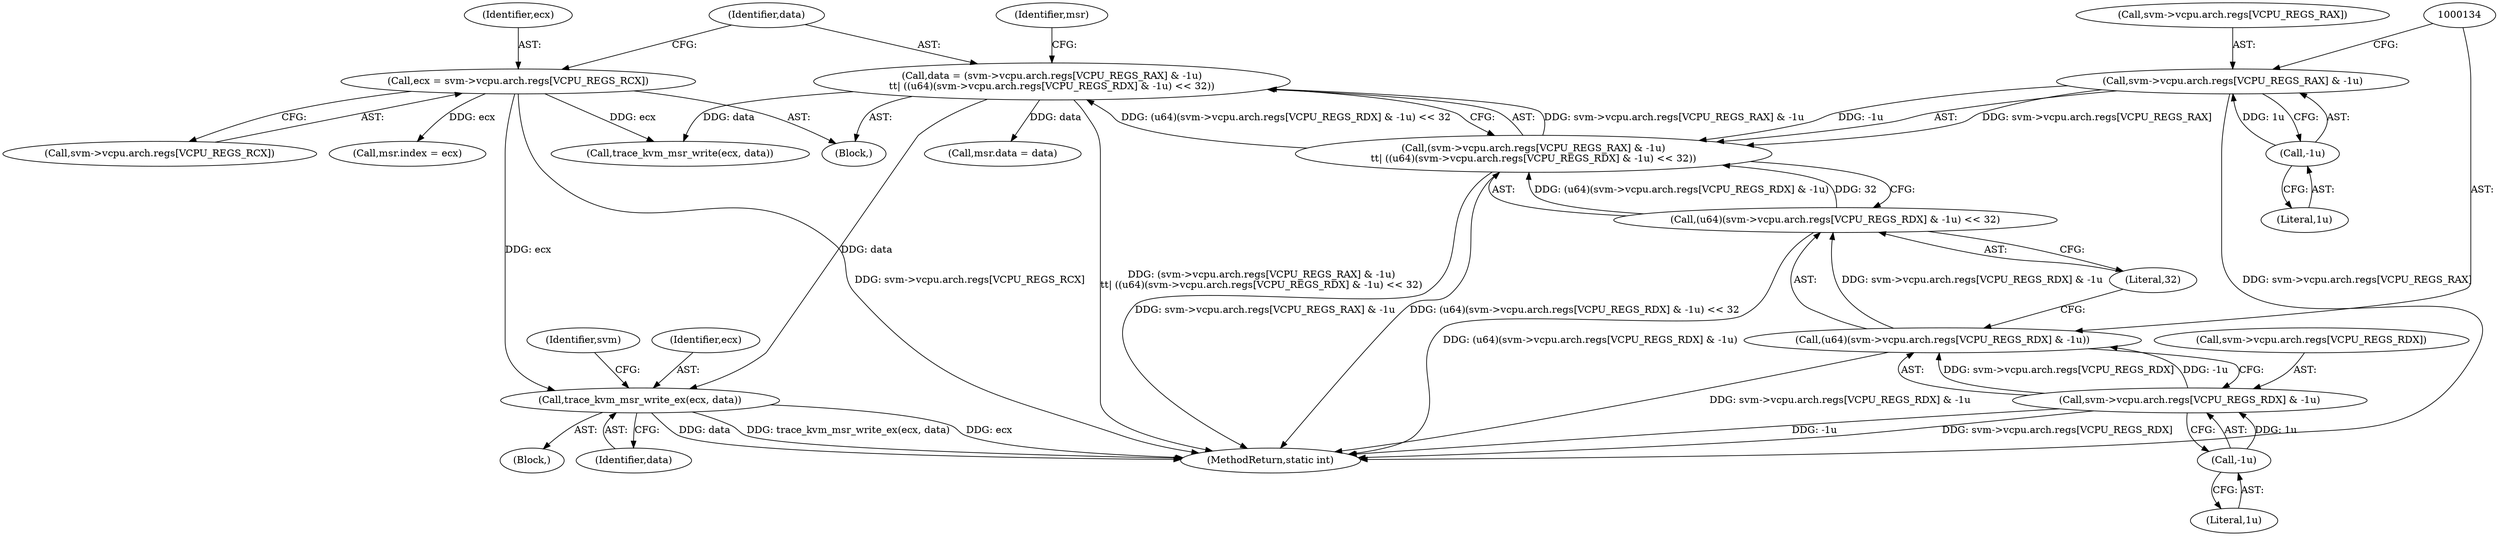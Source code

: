 digraph "0_linux_854e8bb1aa06c578c2c9145fa6bfe3680ef63b23@API" {
"1000183" [label="(Call,trace_kvm_msr_write_ex(ecx, data))"];
"1000105" [label="(Call,ecx = svm->vcpu.arch.regs[VCPU_REGS_RCX])"];
"1000117" [label="(Call,data = (svm->vcpu.arch.regs[VCPU_REGS_RAX] & -1u)\n\t\t| ((u64)(svm->vcpu.arch.regs[VCPU_REGS_RDX] & -1u) << 32))"];
"1000119" [label="(Call,(svm->vcpu.arch.regs[VCPU_REGS_RAX] & -1u)\n\t\t| ((u64)(svm->vcpu.arch.regs[VCPU_REGS_RDX] & -1u) << 32))"];
"1000120" [label="(Call,svm->vcpu.arch.regs[VCPU_REGS_RAX] & -1u)"];
"1000130" [label="(Call,-1u)"];
"1000132" [label="(Call,(u64)(svm->vcpu.arch.regs[VCPU_REGS_RDX] & -1u) << 32)"];
"1000133" [label="(Call,(u64)(svm->vcpu.arch.regs[VCPU_REGS_RDX] & -1u))"];
"1000135" [label="(Call,svm->vcpu.arch.regs[VCPU_REGS_RDX] & -1u)"];
"1000145" [label="(Call,-1u)"];
"1000189" [label="(Identifier,svm)"];
"1000130" [label="(Call,-1u)"];
"1000184" [label="(Identifier,ecx)"];
"1000117" [label="(Call,data = (svm->vcpu.arch.regs[VCPU_REGS_RAX] & -1u)\n\t\t| ((u64)(svm->vcpu.arch.regs[VCPU_REGS_RDX] & -1u) << 32))"];
"1000102" [label="(Block,)"];
"1000204" [label="(MethodReturn,static int)"];
"1000106" [label="(Identifier,ecx)"];
"1000182" [label="(Block,)"];
"1000145" [label="(Call,-1u)"];
"1000136" [label="(Call,svm->vcpu.arch.regs[VCPU_REGS_RDX])"];
"1000120" [label="(Call,svm->vcpu.arch.regs[VCPU_REGS_RAX] & -1u)"];
"1000194" [label="(Call,trace_kvm_msr_write(ecx, data))"];
"1000119" [label="(Call,(svm->vcpu.arch.regs[VCPU_REGS_RAX] & -1u)\n\t\t| ((u64)(svm->vcpu.arch.regs[VCPU_REGS_RDX] & -1u) << 32))"];
"1000133" [label="(Call,(u64)(svm->vcpu.arch.regs[VCPU_REGS_RDX] & -1u))"];
"1000118" [label="(Identifier,data)"];
"1000135" [label="(Call,svm->vcpu.arch.regs[VCPU_REGS_RDX] & -1u)"];
"1000147" [label="(Literal,32)"];
"1000150" [label="(Identifier,msr)"];
"1000131" [label="(Literal,1u)"];
"1000183" [label="(Call,trace_kvm_msr_write_ex(ecx, data))"];
"1000107" [label="(Call,svm->vcpu.arch.regs[VCPU_REGS_RCX])"];
"1000185" [label="(Identifier,data)"];
"1000148" [label="(Call,msr.data = data)"];
"1000146" [label="(Literal,1u)"];
"1000132" [label="(Call,(u64)(svm->vcpu.arch.regs[VCPU_REGS_RDX] & -1u) << 32)"];
"1000153" [label="(Call,msr.index = ecx)"];
"1000105" [label="(Call,ecx = svm->vcpu.arch.regs[VCPU_REGS_RCX])"];
"1000121" [label="(Call,svm->vcpu.arch.regs[VCPU_REGS_RAX])"];
"1000183" -> "1000182"  [label="AST: "];
"1000183" -> "1000185"  [label="CFG: "];
"1000184" -> "1000183"  [label="AST: "];
"1000185" -> "1000183"  [label="AST: "];
"1000189" -> "1000183"  [label="CFG: "];
"1000183" -> "1000204"  [label="DDG: data"];
"1000183" -> "1000204"  [label="DDG: trace_kvm_msr_write_ex(ecx, data)"];
"1000183" -> "1000204"  [label="DDG: ecx"];
"1000105" -> "1000183"  [label="DDG: ecx"];
"1000117" -> "1000183"  [label="DDG: data"];
"1000105" -> "1000102"  [label="AST: "];
"1000105" -> "1000107"  [label="CFG: "];
"1000106" -> "1000105"  [label="AST: "];
"1000107" -> "1000105"  [label="AST: "];
"1000118" -> "1000105"  [label="CFG: "];
"1000105" -> "1000204"  [label="DDG: svm->vcpu.arch.regs[VCPU_REGS_RCX]"];
"1000105" -> "1000153"  [label="DDG: ecx"];
"1000105" -> "1000194"  [label="DDG: ecx"];
"1000117" -> "1000102"  [label="AST: "];
"1000117" -> "1000119"  [label="CFG: "];
"1000118" -> "1000117"  [label="AST: "];
"1000119" -> "1000117"  [label="AST: "];
"1000150" -> "1000117"  [label="CFG: "];
"1000117" -> "1000204"  [label="DDG: (svm->vcpu.arch.regs[VCPU_REGS_RAX] & -1u)\n\t\t| ((u64)(svm->vcpu.arch.regs[VCPU_REGS_RDX] & -1u) << 32)"];
"1000119" -> "1000117"  [label="DDG: svm->vcpu.arch.regs[VCPU_REGS_RAX] & -1u"];
"1000119" -> "1000117"  [label="DDG: (u64)(svm->vcpu.arch.regs[VCPU_REGS_RDX] & -1u) << 32"];
"1000117" -> "1000148"  [label="DDG: data"];
"1000117" -> "1000194"  [label="DDG: data"];
"1000119" -> "1000132"  [label="CFG: "];
"1000120" -> "1000119"  [label="AST: "];
"1000132" -> "1000119"  [label="AST: "];
"1000119" -> "1000204"  [label="DDG: (u64)(svm->vcpu.arch.regs[VCPU_REGS_RDX] & -1u) << 32"];
"1000119" -> "1000204"  [label="DDG: svm->vcpu.arch.regs[VCPU_REGS_RAX] & -1u"];
"1000120" -> "1000119"  [label="DDG: svm->vcpu.arch.regs[VCPU_REGS_RAX]"];
"1000120" -> "1000119"  [label="DDG: -1u"];
"1000132" -> "1000119"  [label="DDG: (u64)(svm->vcpu.arch.regs[VCPU_REGS_RDX] & -1u)"];
"1000132" -> "1000119"  [label="DDG: 32"];
"1000120" -> "1000130"  [label="CFG: "];
"1000121" -> "1000120"  [label="AST: "];
"1000130" -> "1000120"  [label="AST: "];
"1000134" -> "1000120"  [label="CFG: "];
"1000120" -> "1000204"  [label="DDG: svm->vcpu.arch.regs[VCPU_REGS_RAX]"];
"1000130" -> "1000120"  [label="DDG: 1u"];
"1000130" -> "1000131"  [label="CFG: "];
"1000131" -> "1000130"  [label="AST: "];
"1000132" -> "1000147"  [label="CFG: "];
"1000133" -> "1000132"  [label="AST: "];
"1000147" -> "1000132"  [label="AST: "];
"1000132" -> "1000204"  [label="DDG: (u64)(svm->vcpu.arch.regs[VCPU_REGS_RDX] & -1u)"];
"1000133" -> "1000132"  [label="DDG: svm->vcpu.arch.regs[VCPU_REGS_RDX] & -1u"];
"1000133" -> "1000135"  [label="CFG: "];
"1000134" -> "1000133"  [label="AST: "];
"1000135" -> "1000133"  [label="AST: "];
"1000147" -> "1000133"  [label="CFG: "];
"1000133" -> "1000204"  [label="DDG: svm->vcpu.arch.regs[VCPU_REGS_RDX] & -1u"];
"1000135" -> "1000133"  [label="DDG: svm->vcpu.arch.regs[VCPU_REGS_RDX]"];
"1000135" -> "1000133"  [label="DDG: -1u"];
"1000135" -> "1000145"  [label="CFG: "];
"1000136" -> "1000135"  [label="AST: "];
"1000145" -> "1000135"  [label="AST: "];
"1000135" -> "1000204"  [label="DDG: svm->vcpu.arch.regs[VCPU_REGS_RDX]"];
"1000135" -> "1000204"  [label="DDG: -1u"];
"1000145" -> "1000135"  [label="DDG: 1u"];
"1000145" -> "1000146"  [label="CFG: "];
"1000146" -> "1000145"  [label="AST: "];
}
